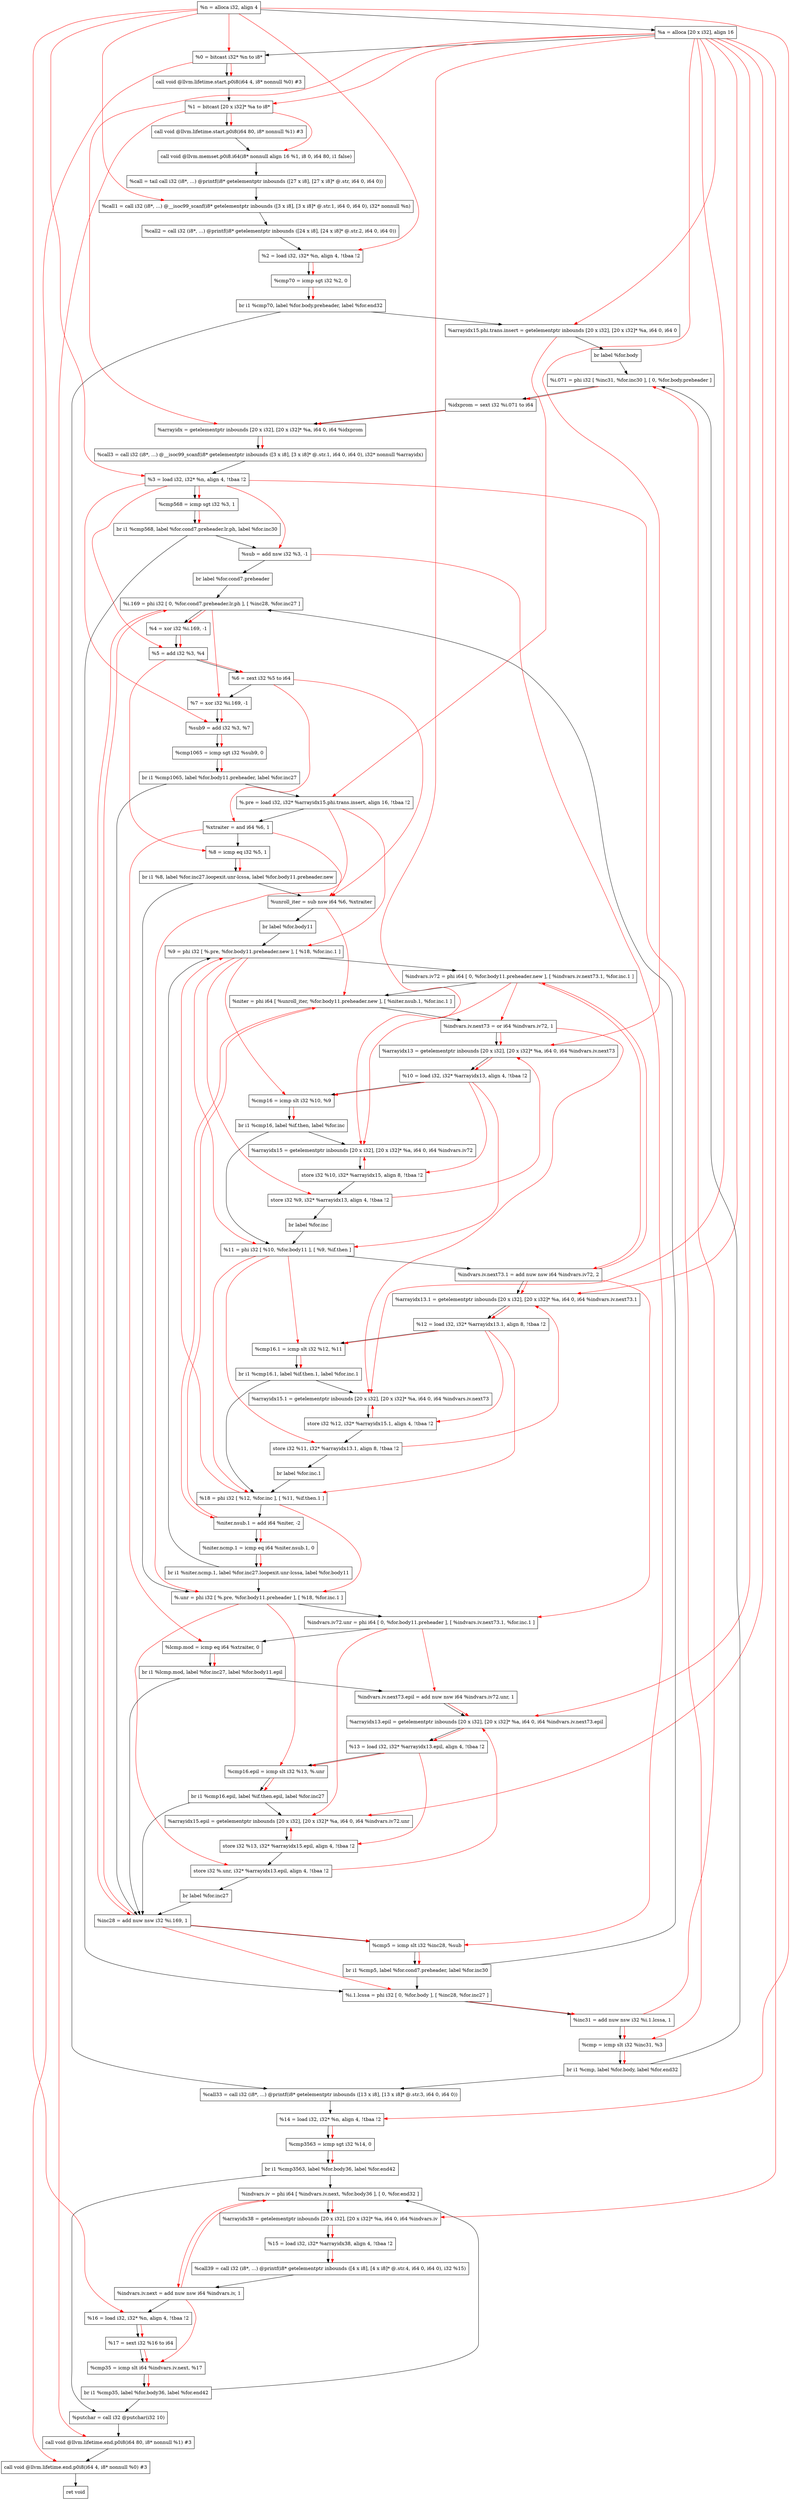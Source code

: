 digraph "CDFG for'func' function" {
	Node0x564685ee4198[shape=record, label="  %n = alloca i32, align 4"];
	Node0x564685ee4858[shape=record, label="  %a = alloca [20 x i32], align 16"];
	Node0x564685ee48d8[shape=record, label="  %0 = bitcast i32* %n to i8*"];
	Node0x564685ee4d38[shape=record, label="  call void @llvm.lifetime.start.p0i8(i64 4, i8* nonnull %0) #3"];
	Node0x564685ee4e18[shape=record, label="  %1 = bitcast [20 x i32]* %a to i8*"];
	Node0x564685ee4f48[shape=record, label="  call void @llvm.lifetime.start.p0i8(i64 80, i8* nonnull %1) #3"];
	Node0x564685ee52a8[shape=record, label="  call void @llvm.memset.p0i8.i64(i8* nonnull align 16 %1, i8 0, i64 80, i1 false)"];
	Node0x564685ee56c0[shape=record, label="  %call = tail call i32 (i8*, ...) @printf(i8* getelementptr inbounds ([27 x i8], [27 x i8]* @.str, i64 0, i64 0))"];
	Node0x564685ee5928[shape=record, label="  %call1 = call i32 (i8*, ...) @__isoc99_scanf(i8* getelementptr inbounds ([3 x i8], [3 x i8]* @.str.1, i64 0, i64 0), i32* nonnull %n)"];
	Node0x564685ee5aa0[shape=record, label="  %call2 = call i32 (i8*, ...) @printf(i8* getelementptr inbounds ([24 x i8], [24 x i8]* @.str.2, i64 0, i64 0))"];
	Node0x564685ee5b58[shape=record, label="  %2 = load i32, i32* %n, align 4, !tbaa !2"];
	Node0x564685ee6ae0[shape=record, label="  %cmp70 = icmp sgt i32 %2, 0"];
	Node0x564685e78588[shape=record, label="  br i1 %cmp70, label %for.body.preheader, label %for.end32"];
	Node0x564685ee6da8[shape=record, label="  %arrayidx15.phi.trans.insert = getelementptr inbounds [20 x i32], [20 x i32]* %a, i64 0, i64 0"];
	Node0x564685ee6ed8[shape=record, label="  br label %for.body"];
	Node0x564685ee7038[shape=record, label="  %i.071 = phi i32 [ %inc31, %for.inc30 ], [ 0, %for.body.preheader ]"];
	Node0x564685ee72a8[shape=record, label="  %idxprom = sext i32 %i.071 to i64"];
	Node0x564685ee7358[shape=record, label="  %arrayidx = getelementptr inbounds [20 x i32], [20 x i32]* %a, i64 0, i64 %idxprom"];
	Node0x564685ee7418[shape=record, label="  %call3 = call i32 (i8*, ...) @__isoc99_scanf(i8* getelementptr inbounds ([3 x i8], [3 x i8]* @.str.1, i64 0, i64 0), i32* nonnull %arrayidx)"];
	Node0x564685ee74d8[shape=record, label="  %3 = load i32, i32* %n, align 4, !tbaa !2"];
	Node0x564685ee7b60[shape=record, label="  %cmp568 = icmp sgt i32 %3, 1"];
	Node0x564685ee7d28[shape=record, label="  br i1 %cmp568, label %for.cond7.preheader.lr.ph, label %for.inc30"];
	Node0x564685ee7dd0[shape=record, label="  %sub = add nsw i32 %3, -1"];
	Node0x564685ee7ee8[shape=record, label="  br label %for.cond7.preheader"];
	Node0x564685ee8018[shape=record, label="  %i.169 = phi i32 [ 0, %for.cond7.preheader.lr.ph ], [ %inc28, %for.inc27 ]"];
	Node0x564685ee8100[shape=record, label="  %4 = xor i32 %i.169, -1"];
	Node0x564685ee81c0[shape=record, label="  %5 = add i32 %3, %4"];
	Node0x564685ee8218[shape=record, label="  %6 = zext i32 %5 to i64"];
	Node0x564685ee8290[shape=record, label="  %7 = xor i32 %i.169, -1"];
	Node0x564685ee8300[shape=record, label="  %sub9 = add i32 %3, %7"];
	Node0x564685ee8390[shape=record, label="  %cmp1065 = icmp sgt i32 %sub9, 0"];
	Node0x564685ee8858[shape=record, label="  br i1 %cmp1065, label %for.body11.preheader, label %for.inc27"];
	Node0x564685ee87a8[shape=record, label="  %.pre = load i32, i32* %arrayidx15.phi.trans.insert, align 16, !tbaa !2"];
	Node0x564685ee8900[shape=record, label="  %xtraiter = and i64 %6, 1"];
	Node0x564685ee8970[shape=record, label="  %8 = icmp eq i32 %5, 1"];
	Node0x564685ee8ca8[shape=record, label="  br i1 %8, label %for.inc27.loopexit.unr-lcssa, label %for.body11.preheader.new"];
	Node0x564685ee8d20[shape=record, label="  %unroll_iter = sub nsw i64 %6, %xtraiter"];
	Node0x564685ee8dc8[shape=record, label="  br label %for.body11"];
	Node0x564685ee8ed8[shape=record, label="  %9 = phi i32 [ %.pre, %for.body11.preheader.new ], [ %18, %for.inc.1 ]"];
	Node0x564685ee9088[shape=record, label="  %indvars.iv72 = phi i64 [ 0, %for.body11.preheader.new ], [ %indvars.iv.next73.1, %for.inc.1 ]"];
	Node0x564685ee91e8[shape=record, label="  %niter = phi i64 [ %unroll_iter, %for.body11.preheader.new ], [ %niter.nsub.1, %for.inc.1 ]"];
	Node0x564685ee9b10[shape=record, label="  %indvars.iv.next73 = or i64 %indvars.iv72, 1"];
	Node0x564685ee9c28[shape=record, label="  %arrayidx13 = getelementptr inbounds [20 x i32], [20 x i32]* %a, i64 0, i64 %indvars.iv.next73"];
	Node0x564685ee9c98[shape=record, label="  %10 = load i32, i32* %arrayidx13, align 4, !tbaa !2"];
	Node0x564685ee9d10[shape=record, label="  %cmp16 = icmp slt i32 %10, %9"];
	Node0x564685ee9f58[shape=record, label="  br i1 %cmp16, label %if.then, label %for.inc"];
	Node0x564685ee9fe8[shape=record, label="  %arrayidx15 = getelementptr inbounds [20 x i32], [20 x i32]* %a, i64 0, i64 %indvars.iv72"];
	Node0x564685eea070[shape=record, label="  store i32 %10, i32* %arrayidx15, align 8, !tbaa !2"];
	Node0x564685eea0f0[shape=record, label="  store i32 %9, i32* %arrayidx13, align 4, !tbaa !2"];
	Node0x564685ee9df8[shape=record, label="  br label %for.inc"];
	Node0x564685eea148[shape=record, label="  %11 = phi i32 [ %10, %for.body11 ], [ %9, %if.then ]"];
	Node0x564685eea240[shape=record, label="  %indvars.iv.next73.1 = add nuw nsw i64 %indvars.iv72, 2"];
	Node0x564685eea2f8[shape=record, label="  %arrayidx13.1 = getelementptr inbounds [20 x i32], [20 x i32]* %a, i64 0, i64 %indvars.iv.next73.1"];
	Node0x564685ee9018[shape=record, label="  %12 = load i32, i32* %arrayidx13.1, align 8, !tbaa !2"];
	Node0x564685eea380[shape=record, label="  %cmp16.1 = icmp slt i32 %12, %11"];
	Node0x564685eea458[shape=record, label="  br i1 %cmp16.1, label %if.then.1, label %for.inc.1"];
	Node0x564685eea4d8[shape=record, label="  %.unr = phi i32 [ %.pre, %for.body11.preheader ], [ %18, %for.inc.1 ]"];
	Node0x564685eea5c8[shape=record, label="  %indvars.iv72.unr = phi i64 [ 0, %for.body11.preheader ], [ %indvars.iv.next73.1, %for.inc.1 ]"];
	Node0x564685eea690[shape=record, label="  %lcmp.mod = icmp eq i64 %xtraiter, 0"];
	Node0x564685eea798[shape=record, label="  br i1 %lcmp.mod, label %for.inc27, label %for.body11.epil"];
	Node0x564685eea840[shape=record, label="  %indvars.iv.next73.epil = add nuw nsw i64 %indvars.iv72.unr, 1"];
	Node0x564685eeaf18[shape=record, label="  %arrayidx13.epil = getelementptr inbounds [20 x i32], [20 x i32]* %a, i64 0, i64 %indvars.iv.next73.epil"];
	Node0x564685ee8ac8[shape=record, label="  %13 = load i32, i32* %arrayidx13.epil, align 4, !tbaa !2"];
	Node0x564685eeafa0[shape=record, label="  %cmp16.epil = icmp slt i32 %13, %.unr"];
	Node0x564685eeb108[shape=record, label="  br i1 %cmp16.epil, label %if.then.epil, label %for.inc27"];
	Node0x564685eeb1c8[shape=record, label="  %arrayidx15.epil = getelementptr inbounds [20 x i32], [20 x i32]* %a, i64 0, i64 %indvars.iv72.unr"];
	Node0x564685eeb250[shape=record, label="  store i32 %13, i32* %arrayidx15.epil, align 4, !tbaa !2"];
	Node0x564685eeb2d0[shape=record, label="  store i32 %.unr, i32* %arrayidx13.epil, align 4, !tbaa !2"];
	Node0x564685eeb078[shape=record, label="  br label %for.inc27"];
	Node0x564685eeb350[shape=record, label="  %inc28 = add nuw nsw i32 %i.169, 1"];
	Node0x564685eeb3c0[shape=record, label="  %cmp5 = icmp slt i32 %inc28, %sub"];
	Node0x564685eeb468[shape=record, label="  br i1 %cmp5, label %for.cond7.preheader, label %for.inc30"];
	Node0x564685eeb4b8[shape=record, label="  %i.1.lcssa = phi i32 [ 0, %for.body ], [ %inc28, %for.inc27 ]"];
	Node0x564685eeb580[shape=record, label="  %inc31 = add nuw nsw i32 %i.1.lcssa, 1"];
	Node0x564685eeb5f0[shape=record, label="  %cmp = icmp slt i32 %inc31, %3"];
	Node0x564685eeb698[shape=record, label="  br i1 %cmp, label %for.body, label %for.end32"];
	Node0x564685eeb7b0[shape=record, label="  %call33 = call i32 (i8*, ...) @printf(i8* getelementptr inbounds ([13 x i8], [13 x i8]* @.str.3, i64 0, i64 0))"];
	Node0x564685ee6cb8[shape=record, label="  %14 = load i32, i32* %n, align 4, !tbaa !2"];
	Node0x564685eeb880[shape=record, label="  %cmp3563 = icmp sgt i32 %14, 0"];
	Node0x564685eeb9c8[shape=record, label="  br i1 %cmp3563, label %for.body36, label %for.end42"];
	Node0x564685eeba78[shape=record, label="  %indvars.iv = phi i64 [ %indvars.iv.next, %for.body36 ], [ 0, %for.end32 ]"];
	Node0x564685eebb88[shape=record, label="  %arrayidx38 = getelementptr inbounds [20 x i32], [20 x i32]* %a, i64 0, i64 %indvars.iv"];
	Node0x564685ee7c68[shape=record, label="  %15 = load i32, i32* %arrayidx38, align 4, !tbaa !2"];
	Node0x564685eebcf8[shape=record, label="  %call39 = call i32 (i8*, ...) @printf(i8* getelementptr inbounds ([4 x i8], [4 x i8]* @.str.4, i64 0, i64 0), i32 %15)"];
	Node0x564685eebdd0[shape=record, label="  %indvars.iv.next = add nuw nsw i64 %indvars.iv, 1"];
	Node0x564685ee6be8[shape=record, label="  %16 = load i32, i32* %n, align 4, !tbaa !2"];
	Node0x564685ee7fc8[shape=record, label="  %17 = sext i32 %16 to i64"];
	Node0x564685eebe40[shape=record, label="  %cmp35 = icmp slt i64 %indvars.iv.next, %17"];
	Node0x564685ee89f8[shape=record, label="  br i1 %cmp35, label %for.body36, label %for.end42"];
	Node0x564685eebfb0[shape=record, label="  %putchar = call i32 @putchar(i32 10)"];
	Node0x564685eec298[shape=record, label="  call void @llvm.lifetime.end.p0i8(i64 80, i8* nonnull %1) #3"];
	Node0x564685eec3f8[shape=record, label="  call void @llvm.lifetime.end.p0i8(i64 4, i8* nonnull %0) #3"];
	Node0x564685eec4a0[shape=record, label="  ret void"];
	Node0x564685eec528[shape=record, label="  %arrayidx15.1 = getelementptr inbounds [20 x i32], [20 x i32]* %a, i64 0, i64 %indvars.iv.next73"];
	Node0x564685eec5b0[shape=record, label="  store i32 %12, i32* %arrayidx15.1, align 4, !tbaa !2"];
	Node0x564685eec630[shape=record, label="  store i32 %11, i32* %arrayidx13.1, align 8, !tbaa !2"];
	Node0x564685ee9ec8[shape=record, label="  br label %for.inc.1"];
	Node0x564685eec688[shape=record, label="  %18 = phi i32 [ %12, %for.inc ], [ %11, %if.then.1 ]"];
	Node0x564685eec750[shape=record, label="  %niter.nsub.1 = add i64 %niter, -2"];
	Node0x564685eec7c0[shape=record, label="  %niter.ncmp.1 = icmp eq i64 %niter.nsub.1, 0"];
	Node0x564685eec878[shape=record, label="  br i1 %niter.ncmp.1, label %for.inc27.loopexit.unr-lcssa, label %for.body11"];
	Node0x564685ee4198 -> Node0x564685ee4858
	Node0x564685ee4858 -> Node0x564685ee48d8
	Node0x564685ee48d8 -> Node0x564685ee4d38
	Node0x564685ee4d38 -> Node0x564685ee4e18
	Node0x564685ee4e18 -> Node0x564685ee4f48
	Node0x564685ee4f48 -> Node0x564685ee52a8
	Node0x564685ee52a8 -> Node0x564685ee56c0
	Node0x564685ee56c0 -> Node0x564685ee5928
	Node0x564685ee5928 -> Node0x564685ee5aa0
	Node0x564685ee5aa0 -> Node0x564685ee5b58
	Node0x564685ee5b58 -> Node0x564685ee6ae0
	Node0x564685ee6ae0 -> Node0x564685e78588
	Node0x564685e78588 -> Node0x564685ee6da8
	Node0x564685e78588 -> Node0x564685eeb7b0
	Node0x564685ee6da8 -> Node0x564685ee6ed8
	Node0x564685ee6ed8 -> Node0x564685ee7038
	Node0x564685ee7038 -> Node0x564685ee72a8
	Node0x564685ee72a8 -> Node0x564685ee7358
	Node0x564685ee7358 -> Node0x564685ee7418
	Node0x564685ee7418 -> Node0x564685ee74d8
	Node0x564685ee74d8 -> Node0x564685ee7b60
	Node0x564685ee7b60 -> Node0x564685ee7d28
	Node0x564685ee7d28 -> Node0x564685ee7dd0
	Node0x564685ee7d28 -> Node0x564685eeb4b8
	Node0x564685ee7dd0 -> Node0x564685ee7ee8
	Node0x564685ee7ee8 -> Node0x564685ee8018
	Node0x564685ee8018 -> Node0x564685ee8100
	Node0x564685ee8100 -> Node0x564685ee81c0
	Node0x564685ee81c0 -> Node0x564685ee8218
	Node0x564685ee8218 -> Node0x564685ee8290
	Node0x564685ee8290 -> Node0x564685ee8300
	Node0x564685ee8300 -> Node0x564685ee8390
	Node0x564685ee8390 -> Node0x564685ee8858
	Node0x564685ee8858 -> Node0x564685ee87a8
	Node0x564685ee8858 -> Node0x564685eeb350
	Node0x564685ee87a8 -> Node0x564685ee8900
	Node0x564685ee8900 -> Node0x564685ee8970
	Node0x564685ee8970 -> Node0x564685ee8ca8
	Node0x564685ee8ca8 -> Node0x564685eea4d8
	Node0x564685ee8ca8 -> Node0x564685ee8d20
	Node0x564685ee8d20 -> Node0x564685ee8dc8
	Node0x564685ee8dc8 -> Node0x564685ee8ed8
	Node0x564685ee8ed8 -> Node0x564685ee9088
	Node0x564685ee9088 -> Node0x564685ee91e8
	Node0x564685ee91e8 -> Node0x564685ee9b10
	Node0x564685ee9b10 -> Node0x564685ee9c28
	Node0x564685ee9c28 -> Node0x564685ee9c98
	Node0x564685ee9c98 -> Node0x564685ee9d10
	Node0x564685ee9d10 -> Node0x564685ee9f58
	Node0x564685ee9f58 -> Node0x564685ee9fe8
	Node0x564685ee9f58 -> Node0x564685eea148
	Node0x564685ee9fe8 -> Node0x564685eea070
	Node0x564685eea070 -> Node0x564685eea0f0
	Node0x564685eea0f0 -> Node0x564685ee9df8
	Node0x564685ee9df8 -> Node0x564685eea148
	Node0x564685eea148 -> Node0x564685eea240
	Node0x564685eea240 -> Node0x564685eea2f8
	Node0x564685eea2f8 -> Node0x564685ee9018
	Node0x564685ee9018 -> Node0x564685eea380
	Node0x564685eea380 -> Node0x564685eea458
	Node0x564685eea458 -> Node0x564685eec528
	Node0x564685eea458 -> Node0x564685eec688
	Node0x564685eea4d8 -> Node0x564685eea5c8
	Node0x564685eea5c8 -> Node0x564685eea690
	Node0x564685eea690 -> Node0x564685eea798
	Node0x564685eea798 -> Node0x564685eeb350
	Node0x564685eea798 -> Node0x564685eea840
	Node0x564685eea840 -> Node0x564685eeaf18
	Node0x564685eeaf18 -> Node0x564685ee8ac8
	Node0x564685ee8ac8 -> Node0x564685eeafa0
	Node0x564685eeafa0 -> Node0x564685eeb108
	Node0x564685eeb108 -> Node0x564685eeb1c8
	Node0x564685eeb108 -> Node0x564685eeb350
	Node0x564685eeb1c8 -> Node0x564685eeb250
	Node0x564685eeb250 -> Node0x564685eeb2d0
	Node0x564685eeb2d0 -> Node0x564685eeb078
	Node0x564685eeb078 -> Node0x564685eeb350
	Node0x564685eeb350 -> Node0x564685eeb3c0
	Node0x564685eeb3c0 -> Node0x564685eeb468
	Node0x564685eeb468 -> Node0x564685ee8018
	Node0x564685eeb468 -> Node0x564685eeb4b8
	Node0x564685eeb4b8 -> Node0x564685eeb580
	Node0x564685eeb580 -> Node0x564685eeb5f0
	Node0x564685eeb5f0 -> Node0x564685eeb698
	Node0x564685eeb698 -> Node0x564685ee7038
	Node0x564685eeb698 -> Node0x564685eeb7b0
	Node0x564685eeb7b0 -> Node0x564685ee6cb8
	Node0x564685ee6cb8 -> Node0x564685eeb880
	Node0x564685eeb880 -> Node0x564685eeb9c8
	Node0x564685eeb9c8 -> Node0x564685eeba78
	Node0x564685eeb9c8 -> Node0x564685eebfb0
	Node0x564685eeba78 -> Node0x564685eebb88
	Node0x564685eebb88 -> Node0x564685ee7c68
	Node0x564685ee7c68 -> Node0x564685eebcf8
	Node0x564685eebcf8 -> Node0x564685eebdd0
	Node0x564685eebdd0 -> Node0x564685ee6be8
	Node0x564685ee6be8 -> Node0x564685ee7fc8
	Node0x564685ee7fc8 -> Node0x564685eebe40
	Node0x564685eebe40 -> Node0x564685ee89f8
	Node0x564685ee89f8 -> Node0x564685eeba78
	Node0x564685ee89f8 -> Node0x564685eebfb0
	Node0x564685eebfb0 -> Node0x564685eec298
	Node0x564685eec298 -> Node0x564685eec3f8
	Node0x564685eec3f8 -> Node0x564685eec4a0
	Node0x564685eec528 -> Node0x564685eec5b0
	Node0x564685eec5b0 -> Node0x564685eec630
	Node0x564685eec630 -> Node0x564685ee9ec8
	Node0x564685ee9ec8 -> Node0x564685eec688
	Node0x564685eec688 -> Node0x564685eec750
	Node0x564685eec750 -> Node0x564685eec7c0
	Node0x564685eec7c0 -> Node0x564685eec878
	Node0x564685eec878 -> Node0x564685eea4d8
	Node0x564685eec878 -> Node0x564685ee8ed8
edge [color=red]
	Node0x564685ee4198 -> Node0x564685ee48d8
	Node0x564685ee48d8 -> Node0x564685ee4d38
	Node0x564685ee4858 -> Node0x564685ee4e18
	Node0x564685ee4e18 -> Node0x564685ee4f48
	Node0x564685ee4e18 -> Node0x564685ee52a8
	Node0x564685ee4198 -> Node0x564685ee5928
	Node0x564685ee4198 -> Node0x564685ee5b58
	Node0x564685ee5b58 -> Node0x564685ee6ae0
	Node0x564685ee6ae0 -> Node0x564685e78588
	Node0x564685ee4858 -> Node0x564685ee6da8
	Node0x564685eeb580 -> Node0x564685ee7038
	Node0x564685ee7038 -> Node0x564685ee72a8
	Node0x564685ee4858 -> Node0x564685ee7358
	Node0x564685ee72a8 -> Node0x564685ee7358
	Node0x564685ee7358 -> Node0x564685ee7418
	Node0x564685ee4198 -> Node0x564685ee74d8
	Node0x564685ee74d8 -> Node0x564685ee7b60
	Node0x564685ee7b60 -> Node0x564685ee7d28
	Node0x564685ee74d8 -> Node0x564685ee7dd0
	Node0x564685eeb350 -> Node0x564685ee8018
	Node0x564685ee8018 -> Node0x564685ee8100
	Node0x564685ee74d8 -> Node0x564685ee81c0
	Node0x564685ee8100 -> Node0x564685ee81c0
	Node0x564685ee81c0 -> Node0x564685ee8218
	Node0x564685ee8018 -> Node0x564685ee8290
	Node0x564685ee74d8 -> Node0x564685ee8300
	Node0x564685ee8290 -> Node0x564685ee8300
	Node0x564685ee8300 -> Node0x564685ee8390
	Node0x564685ee8390 -> Node0x564685ee8858
	Node0x564685ee6da8 -> Node0x564685ee87a8
	Node0x564685ee8218 -> Node0x564685ee8900
	Node0x564685ee81c0 -> Node0x564685ee8970
	Node0x564685ee8970 -> Node0x564685ee8ca8
	Node0x564685ee8218 -> Node0x564685ee8d20
	Node0x564685ee8900 -> Node0x564685ee8d20
	Node0x564685ee87a8 -> Node0x564685ee8ed8
	Node0x564685eec688 -> Node0x564685ee8ed8
	Node0x564685eea240 -> Node0x564685ee9088
	Node0x564685ee8d20 -> Node0x564685ee91e8
	Node0x564685eec750 -> Node0x564685ee91e8
	Node0x564685ee9088 -> Node0x564685ee9b10
	Node0x564685ee4858 -> Node0x564685ee9c28
	Node0x564685ee9b10 -> Node0x564685ee9c28
	Node0x564685ee9c28 -> Node0x564685ee9c98
	Node0x564685ee9c98 -> Node0x564685ee9d10
	Node0x564685ee8ed8 -> Node0x564685ee9d10
	Node0x564685ee9d10 -> Node0x564685ee9f58
	Node0x564685ee4858 -> Node0x564685ee9fe8
	Node0x564685ee9088 -> Node0x564685ee9fe8
	Node0x564685ee9c98 -> Node0x564685eea070
	Node0x564685eea070 -> Node0x564685ee9fe8
	Node0x564685ee8ed8 -> Node0x564685eea0f0
	Node0x564685eea0f0 -> Node0x564685ee9c28
	Node0x564685ee9c98 -> Node0x564685eea148
	Node0x564685ee8ed8 -> Node0x564685eea148
	Node0x564685ee9088 -> Node0x564685eea240
	Node0x564685ee4858 -> Node0x564685eea2f8
	Node0x564685eea240 -> Node0x564685eea2f8
	Node0x564685eea2f8 -> Node0x564685ee9018
	Node0x564685ee9018 -> Node0x564685eea380
	Node0x564685eea148 -> Node0x564685eea380
	Node0x564685eea380 -> Node0x564685eea458
	Node0x564685ee87a8 -> Node0x564685eea4d8
	Node0x564685eec688 -> Node0x564685eea4d8
	Node0x564685eea240 -> Node0x564685eea5c8
	Node0x564685ee8900 -> Node0x564685eea690
	Node0x564685eea690 -> Node0x564685eea798
	Node0x564685eea5c8 -> Node0x564685eea840
	Node0x564685ee4858 -> Node0x564685eeaf18
	Node0x564685eea840 -> Node0x564685eeaf18
	Node0x564685eeaf18 -> Node0x564685ee8ac8
	Node0x564685ee8ac8 -> Node0x564685eeafa0
	Node0x564685eea4d8 -> Node0x564685eeafa0
	Node0x564685eeafa0 -> Node0x564685eeb108
	Node0x564685ee4858 -> Node0x564685eeb1c8
	Node0x564685eea5c8 -> Node0x564685eeb1c8
	Node0x564685ee8ac8 -> Node0x564685eeb250
	Node0x564685eeb250 -> Node0x564685eeb1c8
	Node0x564685eea4d8 -> Node0x564685eeb2d0
	Node0x564685eeb2d0 -> Node0x564685eeaf18
	Node0x564685ee8018 -> Node0x564685eeb350
	Node0x564685eeb350 -> Node0x564685eeb3c0
	Node0x564685ee7dd0 -> Node0x564685eeb3c0
	Node0x564685eeb3c0 -> Node0x564685eeb468
	Node0x564685eeb350 -> Node0x564685eeb4b8
	Node0x564685eeb4b8 -> Node0x564685eeb580
	Node0x564685eeb580 -> Node0x564685eeb5f0
	Node0x564685ee74d8 -> Node0x564685eeb5f0
	Node0x564685eeb5f0 -> Node0x564685eeb698
	Node0x564685ee4198 -> Node0x564685ee6cb8
	Node0x564685ee6cb8 -> Node0x564685eeb880
	Node0x564685eeb880 -> Node0x564685eeb9c8
	Node0x564685eebdd0 -> Node0x564685eeba78
	Node0x564685ee4858 -> Node0x564685eebb88
	Node0x564685eeba78 -> Node0x564685eebb88
	Node0x564685eebb88 -> Node0x564685ee7c68
	Node0x564685ee7c68 -> Node0x564685eebcf8
	Node0x564685eeba78 -> Node0x564685eebdd0
	Node0x564685ee4198 -> Node0x564685ee6be8
	Node0x564685ee6be8 -> Node0x564685ee7fc8
	Node0x564685eebdd0 -> Node0x564685eebe40
	Node0x564685ee7fc8 -> Node0x564685eebe40
	Node0x564685eebe40 -> Node0x564685ee89f8
	Node0x564685ee4e18 -> Node0x564685eec298
	Node0x564685ee48d8 -> Node0x564685eec3f8
	Node0x564685ee4858 -> Node0x564685eec528
	Node0x564685ee9b10 -> Node0x564685eec528
	Node0x564685ee9018 -> Node0x564685eec5b0
	Node0x564685eec5b0 -> Node0x564685eec528
	Node0x564685eea148 -> Node0x564685eec630
	Node0x564685eec630 -> Node0x564685eea2f8
	Node0x564685ee9018 -> Node0x564685eec688
	Node0x564685eea148 -> Node0x564685eec688
	Node0x564685ee91e8 -> Node0x564685eec750
	Node0x564685eec750 -> Node0x564685eec7c0
	Node0x564685eec7c0 -> Node0x564685eec878
}
